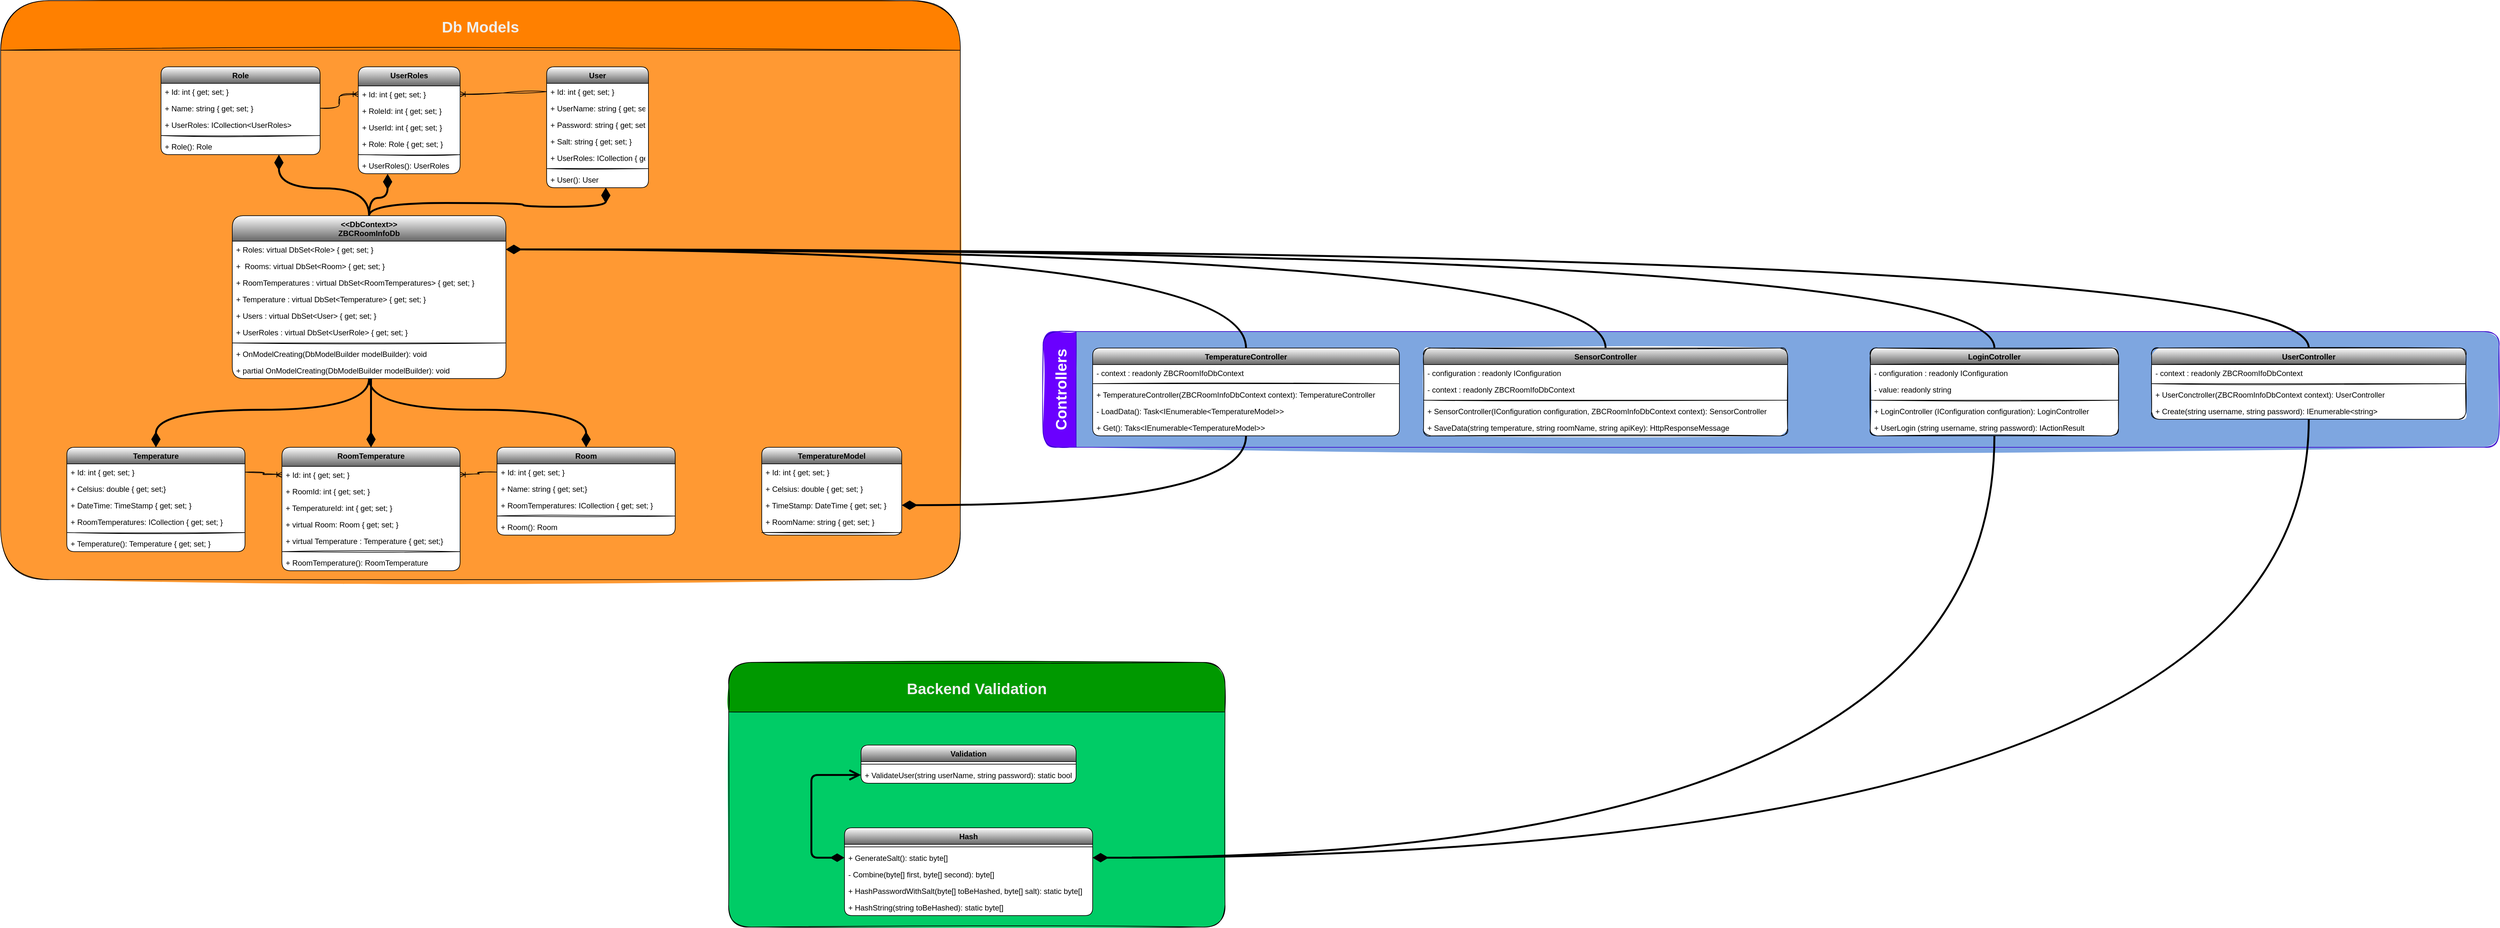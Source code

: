 <mxfile version="15.2.7" type="device"><diagram id="CDm5nGEUgBhKiWfHTegj" name="Side-1"><mxGraphModel dx="5860" dy="3357" grid="1" gridSize="26" guides="0" tooltips="1" connect="1" arrows="1" fold="1" page="0" pageScale="1" pageWidth="827" pageHeight="1169" math="0" shadow="0"><root><mxCell id="0"/><mxCell id="1" parent="0"/><mxCell id="mGqwwGnOCrVLb3pEk-3q-45" value="Controllers" style="swimlane;horizontal=0;rounded=1;shadow=0;glass=0;sketch=1;strokeColor=#3700CC;strokeWidth=1;gradientDirection=south;fillStyle=solid;fillColor=#6a00ff;fontColor=#ffffff;labelBackgroundColor=none;labelBorderColor=none;swimlaneFillColor=#7EA6E0;startSize=52;fontSize=24;" vertex="1" parent="1"><mxGeometry x="-520" y="-468" width="2288" height="182" as="geometry"/></mxCell><mxCell id="mGqwwGnOCrVLb3pEk-3q-22" value="TemperatureController" style="swimlane;fontStyle=1;align=center;verticalAlign=top;childLayout=stackLayout;horizontal=1;startSize=26;horizontalStack=0;resizeParent=1;resizeParentMax=0;resizeLast=0;collapsible=1;marginBottom=0;sketch=0;rounded=1;swimlaneFillColor=default;gradientColor=#666666;" vertex="1" parent="mGqwwGnOCrVLb3pEk-3q-45"><mxGeometry x="78" y="26" width="482" height="138" as="geometry"/></mxCell><mxCell id="mGqwwGnOCrVLb3pEk-3q-42" value="- context : readonly ZBCRoomIfoDbContext " style="text;strokeColor=none;fillColor=none;align=left;verticalAlign=top;spacingLeft=4;spacingRight=4;overflow=hidden;rotatable=0;points=[[0,0.5],[1,0.5]];portConstraint=eastwest;sketch=1;rounded=1;" vertex="1" parent="mGqwwGnOCrVLb3pEk-3q-22"><mxGeometry y="26" width="482" height="26" as="geometry"/></mxCell><mxCell id="mGqwwGnOCrVLb3pEk-3q-24" value="" style="line;strokeWidth=1;fillColor=none;align=left;verticalAlign=middle;spacingTop=-1;spacingLeft=3;spacingRight=3;rotatable=0;labelPosition=right;points=[];portConstraint=eastwest;sketch=1;rounded=1;" vertex="1" parent="mGqwwGnOCrVLb3pEk-3q-22"><mxGeometry y="52" width="482" height="8" as="geometry"/></mxCell><mxCell id="mGqwwGnOCrVLb3pEk-3q-43" value="+ TemperatureController(ZBCRoomInfoDbContext context): TemperatureController" style="text;strokeColor=none;fillColor=none;align=left;verticalAlign=top;spacingLeft=4;spacingRight=4;overflow=hidden;rotatable=0;points=[[0,0.5],[1,0.5]];portConstraint=eastwest;sketch=1;rounded=1;" vertex="1" parent="mGqwwGnOCrVLb3pEk-3q-22"><mxGeometry y="60" width="482" height="26" as="geometry"/></mxCell><mxCell id="mGqwwGnOCrVLb3pEk-3q-25" value="- LoadData(): Task&lt;IEnumerable&lt;TemperatureModel&gt;&gt;" style="text;strokeColor=none;fillColor=none;align=left;verticalAlign=top;spacingLeft=4;spacingRight=4;overflow=hidden;rotatable=0;points=[[0,0.5],[1,0.5]];portConstraint=eastwest;sketch=1;rounded=1;" vertex="1" parent="mGqwwGnOCrVLb3pEk-3q-22"><mxGeometry y="86" width="482" height="26" as="geometry"/></mxCell><mxCell id="mGqwwGnOCrVLb3pEk-3q-44" value="+ Get(): Taks&lt;IEnumerable&lt;TemperatureModel&gt;&gt;" style="text;strokeColor=none;fillColor=none;align=left;verticalAlign=top;spacingLeft=4;spacingRight=4;overflow=hidden;rotatable=0;points=[[0,0.5],[1,0.5]];portConstraint=eastwest;sketch=1;rounded=1;" vertex="1" parent="mGqwwGnOCrVLb3pEk-3q-22"><mxGeometry y="112" width="482" height="26" as="geometry"/></mxCell><mxCell id="mGqwwGnOCrVLb3pEk-3q-26" value="UserController" style="swimlane;fontStyle=1;align=center;verticalAlign=top;childLayout=stackLayout;horizontal=1;startSize=26;horizontalStack=0;resizeParent=1;resizeParentMax=0;resizeLast=0;collapsible=1;marginBottom=0;sketch=1;rounded=1;swimlaneFillColor=default;strokeWidth=1;glass=0;shadow=0;gradientColor=#666666;" vertex="1" parent="mGqwwGnOCrVLb3pEk-3q-45"><mxGeometry x="1742" y="26" width="494" height="112" as="geometry"/></mxCell><mxCell id="mGqwwGnOCrVLb3pEk-3q-46" value="- context : readonly ZBCRoomIfoDbContext " style="text;strokeColor=none;fillColor=none;align=left;verticalAlign=top;spacingLeft=4;spacingRight=4;overflow=hidden;rotatable=0;points=[[0,0.5],[1,0.5]];portConstraint=eastwest;sketch=1;rounded=1;" vertex="1" parent="mGqwwGnOCrVLb3pEk-3q-26"><mxGeometry y="26" width="494" height="26" as="geometry"/></mxCell><mxCell id="mGqwwGnOCrVLb3pEk-3q-28" value="" style="line;strokeWidth=1;fillColor=none;align=left;verticalAlign=middle;spacingTop=-1;spacingLeft=3;spacingRight=3;rotatable=0;labelPosition=right;points=[];portConstraint=eastwest;sketch=1;rounded=1;" vertex="1" parent="mGqwwGnOCrVLb3pEk-3q-26"><mxGeometry y="52" width="494" height="8" as="geometry"/></mxCell><mxCell id="mGqwwGnOCrVLb3pEk-3q-29" value="+ UserConctroller(ZBCRoomInfoDbContext context): UserController" style="text;strokeColor=none;fillColor=none;align=left;verticalAlign=top;spacingLeft=4;spacingRight=4;overflow=hidden;rotatable=0;points=[[0,0.5],[1,0.5]];portConstraint=eastwest;sketch=1;rounded=1;" vertex="1" parent="mGqwwGnOCrVLb3pEk-3q-26"><mxGeometry y="60" width="494" height="26" as="geometry"/></mxCell><mxCell id="mGqwwGnOCrVLb3pEk-3q-47" value="+ Create(string username, string password): IEnumerable&lt;string&gt;" style="text;strokeColor=none;fillColor=none;align=left;verticalAlign=top;spacingLeft=4;spacingRight=4;overflow=hidden;rotatable=0;points=[[0,0.5],[1,0.5]];portConstraint=eastwest;sketch=1;rounded=1;" vertex="1" parent="mGqwwGnOCrVLb3pEk-3q-26"><mxGeometry y="86" width="494" height="26" as="geometry"/></mxCell><mxCell id="mGqwwGnOCrVLb3pEk-3q-14" value="LoginCotroller" style="swimlane;fontStyle=1;align=center;verticalAlign=top;childLayout=stackLayout;horizontal=1;startSize=26;horizontalStack=0;resizeParent=1;resizeParentMax=0;resizeLast=0;collapsible=1;marginBottom=0;sketch=1;rounded=1;fillStyle=solid;swimlaneFillColor=default;gradientColor=#666666;" vertex="1" parent="mGqwwGnOCrVLb3pEk-3q-45"><mxGeometry x="1300" y="26" width="390" height="138" as="geometry"/></mxCell><mxCell id="mGqwwGnOCrVLb3pEk-3q-30" value="- configuration : readonly IConfiguration " style="text;strokeColor=none;fillColor=none;align=left;verticalAlign=top;spacingLeft=4;spacingRight=4;overflow=hidden;rotatable=0;points=[[0,0.5],[1,0.5]];portConstraint=eastwest;sketch=1;rounded=1;" vertex="1" parent="mGqwwGnOCrVLb3pEk-3q-14"><mxGeometry y="26" width="390" height="26" as="geometry"/></mxCell><mxCell id="mGqwwGnOCrVLb3pEk-3q-15" value="- value: readonly string" style="text;strokeColor=none;fillColor=none;align=left;verticalAlign=top;spacingLeft=4;spacingRight=4;overflow=hidden;rotatable=0;points=[[0,0.5],[1,0.5]];portConstraint=eastwest;sketch=1;rounded=1;" vertex="1" parent="mGqwwGnOCrVLb3pEk-3q-14"><mxGeometry y="52" width="390" height="26" as="geometry"/></mxCell><mxCell id="mGqwwGnOCrVLb3pEk-3q-16" value="" style="line;strokeWidth=1;fillColor=none;align=left;verticalAlign=middle;spacingTop=-1;spacingLeft=3;spacingRight=3;rotatable=0;labelPosition=right;points=[];portConstraint=eastwest;sketch=1;rounded=1;" vertex="1" parent="mGqwwGnOCrVLb3pEk-3q-14"><mxGeometry y="78" width="390" height="8" as="geometry"/></mxCell><mxCell id="mGqwwGnOCrVLb3pEk-3q-17" value="+ LoginController (IConfiguration configuration): LoginController" style="text;strokeColor=none;fillColor=none;align=left;verticalAlign=top;spacingLeft=4;spacingRight=4;overflow=hidden;rotatable=0;points=[[0,0.5],[1,0.5]];portConstraint=eastwest;sketch=1;rounded=1;" vertex="1" parent="mGqwwGnOCrVLb3pEk-3q-14"><mxGeometry y="86" width="390" height="26" as="geometry"/></mxCell><mxCell id="mGqwwGnOCrVLb3pEk-3q-37" value="+ UserLogin (string username, string password): IActionResult" style="text;strokeColor=none;fillColor=none;align=left;verticalAlign=top;spacingLeft=4;spacingRight=4;overflow=hidden;rotatable=0;points=[[0,0.5],[1,0.5]];portConstraint=eastwest;sketch=1;rounded=1;" vertex="1" parent="mGqwwGnOCrVLb3pEk-3q-14"><mxGeometry y="112" width="390" height="26" as="geometry"/></mxCell><mxCell id="mGqwwGnOCrVLb3pEk-3q-18" value="SensorController" style="swimlane;fontStyle=1;align=center;verticalAlign=top;childLayout=stackLayout;horizontal=1;startSize=26;horizontalStack=0;resizeParent=1;resizeParentMax=0;resizeLast=0;collapsible=1;marginBottom=0;sketch=1;rounded=1;swimlaneFillColor=default;gradientColor=#666666;" vertex="1" parent="mGqwwGnOCrVLb3pEk-3q-45"><mxGeometry x="598" y="26" width="572" height="138" as="geometry"/></mxCell><mxCell id="mGqwwGnOCrVLb3pEk-3q-38" value="- configuration : readonly IConfiguration " style="text;strokeColor=none;fillColor=none;align=left;verticalAlign=top;spacingLeft=4;spacingRight=4;overflow=hidden;rotatable=0;points=[[0,0.5],[1,0.5]];portConstraint=eastwest;sketch=1;rounded=1;" vertex="1" parent="mGqwwGnOCrVLb3pEk-3q-18"><mxGeometry y="26" width="572" height="26" as="geometry"/></mxCell><mxCell id="mGqwwGnOCrVLb3pEk-3q-41" value="- context : readonly ZBCRoomIfoDbContext " style="text;strokeColor=none;fillColor=none;align=left;verticalAlign=top;spacingLeft=4;spacingRight=4;overflow=hidden;rotatable=0;points=[[0,0.5],[1,0.5]];portConstraint=eastwest;sketch=1;rounded=1;" vertex="1" parent="mGqwwGnOCrVLb3pEk-3q-18"><mxGeometry y="52" width="572" height="26" as="geometry"/></mxCell><mxCell id="mGqwwGnOCrVLb3pEk-3q-20" value="" style="line;strokeWidth=1;fillColor=none;align=left;verticalAlign=middle;spacingTop=-1;spacingLeft=3;spacingRight=3;rotatable=0;labelPosition=right;points=[];portConstraint=eastwest;sketch=1;rounded=1;" vertex="1" parent="mGqwwGnOCrVLb3pEk-3q-18"><mxGeometry y="78" width="572" height="8" as="geometry"/></mxCell><mxCell id="mGqwwGnOCrVLb3pEk-3q-21" value="+ SensorController(IConfiguration configuration, ZBCRoomInfoDbContext context): SensorController" style="text;strokeColor=none;fillColor=none;align=left;verticalAlign=top;spacingLeft=4;spacingRight=4;overflow=hidden;rotatable=0;points=[[0,0.5],[1,0.5]];portConstraint=eastwest;sketch=1;rounded=1;" vertex="1" parent="mGqwwGnOCrVLb3pEk-3q-18"><mxGeometry y="86" width="572" height="26" as="geometry"/></mxCell><mxCell id="mGqwwGnOCrVLb3pEk-3q-39" value="+ SaveData(string temperature, string roomName, string apiKey): HttpResponseMessage" style="text;strokeColor=none;fillColor=none;align=left;verticalAlign=top;spacingLeft=4;spacingRight=4;overflow=hidden;rotatable=0;points=[[0,0.5],[1,0.5]];portConstraint=eastwest;sketch=1;rounded=1;" vertex="1" parent="mGqwwGnOCrVLb3pEk-3q-18"><mxGeometry y="112" width="572" height="26" as="geometry"/></mxCell><mxCell id="mGqwwGnOCrVLb3pEk-3q-53" value="Db Models" style="swimlane;rounded=1;shadow=0;glass=0;labelBackgroundColor=none;sketch=1;fontSize=24;strokeColor=default;strokeWidth=1;gradientColor=none;gradientDirection=south;html=0;startSize=78;arcSize=50;swimlaneFillColor=#FF9933;fillStyle=solid;fontColor=#F0F0F0;labelBorderColor=none;fillColor=#FF8000;" vertex="1" parent="1"><mxGeometry x="-2158" y="-988" width="1508" height="910" as="geometry"/></mxCell><mxCell id="quwznaaUZjomV5r4Gqjx-1" value="Room" style="swimlane;fontStyle=1;align=center;verticalAlign=top;childLayout=stackLayout;horizontal=1;startSize=26;horizontalStack=0;resizeParent=1;resizeParentMax=0;resizeLast=0;collapsible=1;marginBottom=0;sketch=0;rounded=1;swimlaneFillColor=default;gradientColor=#666666;" parent="mGqwwGnOCrVLb3pEk-3q-53" vertex="1"><mxGeometry x="780" y="702" width="280" height="138" as="geometry"/></mxCell><mxCell id="quwznaaUZjomV5r4Gqjx-2" value="+ Id: int { get; set; }" style="text;strokeColor=none;fillColor=none;align=left;verticalAlign=top;spacingLeft=4;spacingRight=4;overflow=hidden;rotatable=0;points=[[0,0.5],[1,0.5]];portConstraint=eastwest;sketch=1;rounded=1;" parent="quwznaaUZjomV5r4Gqjx-1" vertex="1"><mxGeometry y="26" width="280" height="26" as="geometry"/></mxCell><mxCell id="quwznaaUZjomV5r4Gqjx-33" value="+ Name: string { get; set;}" style="text;strokeColor=none;fillColor=none;align=left;verticalAlign=top;spacingLeft=4;spacingRight=4;overflow=hidden;rotatable=0;points=[[0,0.5],[1,0.5]];portConstraint=eastwest;sketch=1;rounded=1;" parent="quwznaaUZjomV5r4Gqjx-1" vertex="1"><mxGeometry y="52" width="280" height="26" as="geometry"/></mxCell><mxCell id="quwznaaUZjomV5r4Gqjx-32" value="+ RoomTemperatures: ICollection { get; set; }" style="text;strokeColor=none;fillColor=none;align=left;verticalAlign=top;spacingLeft=4;spacingRight=4;overflow=hidden;rotatable=0;points=[[0,0.5],[1,0.5]];portConstraint=eastwest;sketch=1;rounded=1;" parent="quwznaaUZjomV5r4Gqjx-1" vertex="1"><mxGeometry y="78" width="280" height="26" as="geometry"/></mxCell><mxCell id="quwznaaUZjomV5r4Gqjx-3" value="" style="line;strokeWidth=1;fillColor=none;align=left;verticalAlign=middle;spacingTop=-1;spacingLeft=3;spacingRight=3;rotatable=0;labelPosition=right;points=[];portConstraint=eastwest;sketch=1;rounded=1;" parent="quwznaaUZjomV5r4Gqjx-1" vertex="1"><mxGeometry y="104" width="280" height="8" as="geometry"/></mxCell><mxCell id="quwznaaUZjomV5r4Gqjx-4" value="+ Room(): Room" style="text;strokeColor=none;fillColor=none;align=left;verticalAlign=top;spacingLeft=4;spacingRight=4;overflow=hidden;rotatable=0;points=[[0,0.5],[1,0.5]];portConstraint=eastwest;sketch=1;rounded=1;" parent="quwznaaUZjomV5r4Gqjx-1" vertex="1"><mxGeometry y="112" width="280" height="26" as="geometry"/></mxCell><mxCell id="quwznaaUZjomV5r4Gqjx-5" value="Role" style="swimlane;fontStyle=1;align=center;verticalAlign=top;childLayout=stackLayout;horizontal=1;startSize=26;horizontalStack=0;resizeParent=1;resizeParentMax=0;resizeLast=0;collapsible=1;marginBottom=0;sketch=0;rounded=1;swimlaneFillColor=default;gradientColor=#666666;" parent="mGqwwGnOCrVLb3pEk-3q-53" vertex="1"><mxGeometry x="252" y="104" width="250" height="138" as="geometry"/></mxCell><mxCell id="quwznaaUZjomV5r4Gqjx-6" value="+ Id: int { get; set; }" style="text;strokeColor=none;fillColor=none;align=left;verticalAlign=top;spacingLeft=4;spacingRight=4;overflow=hidden;rotatable=0;points=[[0,0.5],[1,0.5]];portConstraint=eastwest;sketch=1;rounded=1;" parent="quwznaaUZjomV5r4Gqjx-5" vertex="1"><mxGeometry y="26" width="250" height="26" as="geometry"/></mxCell><mxCell id="quwznaaUZjomV5r4Gqjx-30" value="+ Name: string { get; set; }" style="text;strokeColor=none;fillColor=none;align=left;verticalAlign=top;spacingLeft=4;spacingRight=4;overflow=hidden;rotatable=0;points=[[0,0.5],[1,0.5]];portConstraint=eastwest;sketch=1;rounded=1;" parent="quwznaaUZjomV5r4Gqjx-5" vertex="1"><mxGeometry y="52" width="250" height="26" as="geometry"/></mxCell><mxCell id="quwznaaUZjomV5r4Gqjx-31" value="+ UserRoles: ICollection&lt;UserRoles&gt;" style="text;strokeColor=none;fillColor=none;align=left;verticalAlign=top;spacingLeft=4;spacingRight=4;overflow=hidden;rotatable=0;points=[[0,0.5],[1,0.5]];portConstraint=eastwest;sketch=1;rounded=1;" parent="quwznaaUZjomV5r4Gqjx-5" vertex="1"><mxGeometry y="78" width="250" height="26" as="geometry"/></mxCell><mxCell id="quwznaaUZjomV5r4Gqjx-7" value="" style="line;strokeWidth=1;fillColor=none;align=left;verticalAlign=middle;spacingTop=-1;spacingLeft=3;spacingRight=3;rotatable=0;labelPosition=right;points=[];portConstraint=eastwest;sketch=1;rounded=1;" parent="quwznaaUZjomV5r4Gqjx-5" vertex="1"><mxGeometry y="104" width="250" height="8" as="geometry"/></mxCell><mxCell id="quwznaaUZjomV5r4Gqjx-8" value="+ Role(): Role" style="text;strokeColor=none;fillColor=none;align=left;verticalAlign=top;spacingLeft=4;spacingRight=4;overflow=hidden;rotatable=0;points=[[0,0.5],[1,0.5]];portConstraint=eastwest;sketch=1;rounded=1;" parent="quwznaaUZjomV5r4Gqjx-5" vertex="1"><mxGeometry y="112" width="250" height="26" as="geometry"/></mxCell><mxCell id="quwznaaUZjomV5r4Gqjx-13" value="Temperature" style="swimlane;fontStyle=1;align=center;verticalAlign=top;childLayout=stackLayout;horizontal=1;startSize=26;horizontalStack=0;resizeParent=1;resizeParentMax=0;resizeLast=0;collapsible=1;marginBottom=0;sketch=0;rounded=1;swimlaneFillColor=default;gradientColor=#666666;" parent="mGqwwGnOCrVLb3pEk-3q-53" vertex="1"><mxGeometry x="104" y="702" width="280" height="164" as="geometry"/></mxCell><mxCell id="quwznaaUZjomV5r4Gqjx-14" value="+ Id: int { get; set; }" style="text;strokeColor=none;fillColor=none;align=left;verticalAlign=top;spacingLeft=4;spacingRight=4;overflow=hidden;rotatable=0;points=[[0,0.5],[1,0.5]];portConstraint=eastwest;sketch=1;rounded=1;" parent="quwznaaUZjomV5r4Gqjx-13" vertex="1"><mxGeometry y="26" width="280" height="26" as="geometry"/></mxCell><mxCell id="quwznaaUZjomV5r4Gqjx-39" value="+ Celsius: double { get; set;}" style="text;strokeColor=none;fillColor=none;align=left;verticalAlign=top;spacingLeft=4;spacingRight=4;overflow=hidden;rotatable=0;points=[[0,0.5],[1,0.5]];portConstraint=eastwest;sketch=1;rounded=1;" parent="quwznaaUZjomV5r4Gqjx-13" vertex="1"><mxGeometry y="52" width="280" height="26" as="geometry"/></mxCell><mxCell id="quwznaaUZjomV5r4Gqjx-40" value="+ DateTime: TimeStamp { get; set; }" style="text;strokeColor=none;fillColor=none;align=left;verticalAlign=top;spacingLeft=4;spacingRight=4;overflow=hidden;rotatable=0;points=[[0,0.5],[1,0.5]];portConstraint=eastwest;sketch=1;rounded=1;" parent="quwznaaUZjomV5r4Gqjx-13" vertex="1"><mxGeometry y="78" width="280" height="26" as="geometry"/></mxCell><mxCell id="quwznaaUZjomV5r4Gqjx-38" value="+ RoomTemperatures: ICollection { get; set; }&#10; " style="text;strokeColor=none;fillColor=none;align=left;verticalAlign=top;spacingLeft=4;spacingRight=4;overflow=hidden;rotatable=0;points=[[0,0.5],[1,0.5]];portConstraint=eastwest;sketch=1;rounded=1;" parent="quwznaaUZjomV5r4Gqjx-13" vertex="1"><mxGeometry y="104" width="280" height="26" as="geometry"/></mxCell><mxCell id="quwznaaUZjomV5r4Gqjx-15" value="" style="line;strokeWidth=1;fillColor=none;align=left;verticalAlign=middle;spacingTop=-1;spacingLeft=3;spacingRight=3;rotatable=0;labelPosition=right;points=[];portConstraint=eastwest;sketch=1;rounded=1;" parent="quwznaaUZjomV5r4Gqjx-13" vertex="1"><mxGeometry y="130" width="280" height="8" as="geometry"/></mxCell><mxCell id="quwznaaUZjomV5r4Gqjx-16" value="+ Temperature(): Temperature { get; set; }" style="text;strokeColor=none;fillColor=none;align=left;verticalAlign=top;spacingLeft=4;spacingRight=4;overflow=hidden;rotatable=0;points=[[0,0.5],[1,0.5]];portConstraint=eastwest;sketch=1;rounded=1;" parent="quwznaaUZjomV5r4Gqjx-13" vertex="1"><mxGeometry y="138" width="280" height="26" as="geometry"/></mxCell><mxCell id="quwznaaUZjomV5r4Gqjx-21" value="User" style="swimlane;fontStyle=1;align=center;verticalAlign=top;childLayout=stackLayout;horizontal=1;startSize=26;horizontalStack=0;resizeParent=1;resizeParentMax=0;resizeLast=0;collapsible=1;marginBottom=0;sketch=0;rounded=1;swimlaneFillColor=default;gradientColor=#666666;" parent="mGqwwGnOCrVLb3pEk-3q-53" vertex="1"><mxGeometry x="858" y="104" width="160" height="190" as="geometry"/></mxCell><mxCell id="quwznaaUZjomV5r4Gqjx-22" value="+ Id: int { get; set; }" style="text;strokeColor=none;fillColor=none;align=left;verticalAlign=top;spacingLeft=4;spacingRight=4;overflow=hidden;rotatable=0;points=[[0,0.5],[1,0.5]];portConstraint=eastwest;sketch=1;rounded=1;" parent="quwznaaUZjomV5r4Gqjx-21" vertex="1"><mxGeometry y="26" width="160" height="26" as="geometry"/></mxCell><mxCell id="quwznaaUZjomV5r4Gqjx-42" value="+ UserName: string { get; set; }" style="text;strokeColor=none;fillColor=none;align=left;verticalAlign=top;spacingLeft=4;spacingRight=4;overflow=hidden;rotatable=0;points=[[0,0.5],[1,0.5]];portConstraint=eastwest;sketch=1;rounded=1;" parent="quwznaaUZjomV5r4Gqjx-21" vertex="1"><mxGeometry y="52" width="160" height="26" as="geometry"/></mxCell><mxCell id="quwznaaUZjomV5r4Gqjx-43" value="+ Password: string { get; set; } " style="text;strokeColor=none;fillColor=none;align=left;verticalAlign=top;spacingLeft=4;spacingRight=4;overflow=hidden;rotatable=0;points=[[0,0.5],[1,0.5]];portConstraint=eastwest;sketch=1;rounded=1;" parent="quwznaaUZjomV5r4Gqjx-21" vertex="1"><mxGeometry y="78" width="160" height="26" as="geometry"/></mxCell><mxCell id="quwznaaUZjomV5r4Gqjx-41" value="+ Salt: string { get; set; }" style="text;strokeColor=none;fillColor=none;align=left;verticalAlign=top;spacingLeft=4;spacingRight=4;overflow=hidden;rotatable=0;points=[[0,0.5],[1,0.5]];portConstraint=eastwest;sketch=1;rounded=1;" parent="quwznaaUZjomV5r4Gqjx-21" vertex="1"><mxGeometry y="104" width="160" height="26" as="geometry"/></mxCell><mxCell id="quwznaaUZjomV5r4Gqjx-47" value="+ UserRoles: ICollection { get; set; }" style="text;strokeColor=none;fillColor=none;align=left;verticalAlign=top;spacingLeft=4;spacingRight=4;overflow=hidden;rotatable=0;points=[[0,0.5],[1,0.5]];portConstraint=eastwest;sketch=1;rounded=1;" parent="quwznaaUZjomV5r4Gqjx-21" vertex="1"><mxGeometry y="130" width="160" height="26" as="geometry"/></mxCell><mxCell id="quwznaaUZjomV5r4Gqjx-23" value="" style="line;strokeWidth=1;fillColor=none;align=left;verticalAlign=middle;spacingTop=-1;spacingLeft=3;spacingRight=3;rotatable=0;labelPosition=right;points=[];portConstraint=eastwest;sketch=1;rounded=1;" parent="quwznaaUZjomV5r4Gqjx-21" vertex="1"><mxGeometry y="156" width="160" height="8" as="geometry"/></mxCell><mxCell id="quwznaaUZjomV5r4Gqjx-24" value="+ User(): User" style="text;strokeColor=none;fillColor=none;align=left;verticalAlign=top;spacingLeft=4;spacingRight=4;overflow=hidden;rotatable=0;points=[[0,0.5],[1,0.5]];portConstraint=eastwest;sketch=1;rounded=1;" parent="quwznaaUZjomV5r4Gqjx-21" vertex="1"><mxGeometry y="164" width="160" height="26" as="geometry"/></mxCell><mxCell id="quwznaaUZjomV5r4Gqjx-25" value="UserRoles" style="swimlane;fontStyle=1;align=center;verticalAlign=top;childLayout=stackLayout;horizontal=1;startSize=30;horizontalStack=0;resizeParent=1;resizeParentMax=0;resizeLast=0;collapsible=1;marginBottom=0;sketch=0;rounded=1;swimlaneFillColor=default;gradientColor=#666666;" parent="mGqwwGnOCrVLb3pEk-3q-53" vertex="1"><mxGeometry x="562" y="104" width="160" height="168" as="geometry"/></mxCell><mxCell id="quwznaaUZjomV5r4Gqjx-26" value="+ Id: int { get; set; }" style="text;strokeColor=none;fillColor=none;align=left;verticalAlign=top;spacingLeft=4;spacingRight=4;overflow=hidden;rotatable=0;points=[[0,0.5],[1,0.5]];portConstraint=eastwest;sketch=1;rounded=1;" parent="quwznaaUZjomV5r4Gqjx-25" vertex="1"><mxGeometry y="30" width="160" height="26" as="geometry"/></mxCell><mxCell id="quwznaaUZjomV5r4Gqjx-49" value="+ RoleId: int { get; set; }" style="text;strokeColor=none;fillColor=none;align=left;verticalAlign=top;spacingLeft=4;spacingRight=4;overflow=hidden;rotatable=0;points=[[0,0.5],[1,0.5]];portConstraint=eastwest;sketch=1;rounded=1;" parent="quwznaaUZjomV5r4Gqjx-25" vertex="1"><mxGeometry y="56" width="160" height="26" as="geometry"/></mxCell><mxCell id="quwznaaUZjomV5r4Gqjx-50" value="+ UserId: int { get; set; }" style="text;strokeColor=none;fillColor=none;align=left;verticalAlign=top;spacingLeft=4;spacingRight=4;overflow=hidden;rotatable=0;points=[[0,0.5],[1,0.5]];portConstraint=eastwest;sketch=1;rounded=1;" parent="quwznaaUZjomV5r4Gqjx-25" vertex="1"><mxGeometry y="82" width="160" height="26" as="geometry"/></mxCell><mxCell id="quwznaaUZjomV5r4Gqjx-48" value="+ Role: Role { get; set; }" style="text;strokeColor=none;fillColor=none;align=left;verticalAlign=top;spacingLeft=4;spacingRight=4;overflow=hidden;rotatable=0;points=[[0,0.5],[1,0.5]];portConstraint=eastwest;sketch=1;rounded=1;" parent="quwznaaUZjomV5r4Gqjx-25" vertex="1"><mxGeometry y="108" width="160" height="26" as="geometry"/></mxCell><mxCell id="quwznaaUZjomV5r4Gqjx-27" value="" style="line;strokeWidth=1;fillColor=none;align=left;verticalAlign=middle;spacingTop=-1;spacingLeft=3;spacingRight=3;rotatable=0;labelPosition=right;points=[];portConstraint=eastwest;sketch=1;rounded=1;" parent="quwznaaUZjomV5r4Gqjx-25" vertex="1"><mxGeometry y="134" width="160" height="8" as="geometry"/></mxCell><mxCell id="quwznaaUZjomV5r4Gqjx-28" value="+ UserRoles(): UserRoles" style="text;strokeColor=none;fillColor=none;align=left;verticalAlign=top;spacingLeft=4;spacingRight=4;overflow=hidden;rotatable=0;points=[[0,0.5],[1,0.5]];portConstraint=eastwest;sketch=1;rounded=1;" parent="quwznaaUZjomV5r4Gqjx-25" vertex="1"><mxGeometry y="142" width="160" height="26" as="geometry"/></mxCell><mxCell id="quwznaaUZjomV5r4Gqjx-9" value="RoomTemperature" style="swimlane;fontStyle=1;align=center;verticalAlign=top;childLayout=stackLayout;horizontal=1;startSize=30;horizontalStack=0;resizeParent=1;resizeParentMax=0;resizeLast=0;collapsible=1;marginBottom=0;sketch=0;rounded=1;swimlaneFillColor=default;gradientColor=#666666;" parent="mGqwwGnOCrVLb3pEk-3q-53" vertex="1"><mxGeometry x="442" y="702" width="280" height="194" as="geometry"/></mxCell><mxCell id="quwznaaUZjomV5r4Gqjx-10" value="+ Id: int { get; set; }" style="text;strokeColor=none;fillColor=none;align=left;verticalAlign=top;spacingLeft=4;spacingRight=4;overflow=hidden;rotatable=0;points=[[0,0.5],[1,0.5]];portConstraint=eastwest;sketch=1;rounded=1;" parent="quwznaaUZjomV5r4Gqjx-9" vertex="1"><mxGeometry y="30" width="280" height="26" as="geometry"/></mxCell><mxCell id="quwznaaUZjomV5r4Gqjx-35" value="+ RoomId: int { get; set; }" style="text;strokeColor=none;fillColor=none;align=left;verticalAlign=top;spacingLeft=4;spacingRight=4;overflow=hidden;rotatable=0;points=[[0,0.5],[1,0.5]];portConstraint=eastwest;sketch=1;rounded=1;" parent="quwznaaUZjomV5r4Gqjx-9" vertex="1"><mxGeometry y="56" width="280" height="26" as="geometry"/></mxCell><mxCell id="quwznaaUZjomV5r4Gqjx-37" value="+ TemperatureId: int { get; set; }" style="text;strokeColor=none;fillColor=none;align=left;verticalAlign=top;spacingLeft=4;spacingRight=4;overflow=hidden;rotatable=0;points=[[0,0.5],[1,0.5]];portConstraint=eastwest;sketch=1;rounded=1;" parent="quwznaaUZjomV5r4Gqjx-9" vertex="1"><mxGeometry y="82" width="280" height="26" as="geometry"/></mxCell><mxCell id="quwznaaUZjomV5r4Gqjx-36" value="+ virtual Room: Room { get; set; }" style="text;strokeColor=none;fillColor=none;align=left;verticalAlign=top;spacingLeft=4;spacingRight=4;overflow=hidden;rotatable=0;points=[[0,0.5],[1,0.5]];portConstraint=eastwest;sketch=1;rounded=1;" parent="quwznaaUZjomV5r4Gqjx-9" vertex="1"><mxGeometry y="108" width="280" height="26" as="geometry"/></mxCell><mxCell id="quwznaaUZjomV5r4Gqjx-34" value="+ virtual Temperature : Temperature { get; set;}" style="text;strokeColor=none;fillColor=none;align=left;verticalAlign=top;spacingLeft=4;spacingRight=4;overflow=hidden;rotatable=0;points=[[0,0.5],[1,0.5]];portConstraint=eastwest;sketch=1;rounded=1;" parent="quwznaaUZjomV5r4Gqjx-9" vertex="1"><mxGeometry y="134" width="280" height="26" as="geometry"/></mxCell><mxCell id="quwznaaUZjomV5r4Gqjx-11" value="" style="line;strokeWidth=1;fillColor=none;align=left;verticalAlign=middle;spacingTop=-1;spacingLeft=3;spacingRight=3;rotatable=0;labelPosition=right;points=[];portConstraint=eastwest;sketch=1;rounded=1;" parent="quwznaaUZjomV5r4Gqjx-9" vertex="1"><mxGeometry y="160" width="280" height="8" as="geometry"/></mxCell><mxCell id="quwznaaUZjomV5r4Gqjx-12" value="+ RoomTemperature(): RoomTemperature" style="text;strokeColor=none;fillColor=none;align=left;verticalAlign=top;spacingLeft=4;spacingRight=4;overflow=hidden;rotatable=0;points=[[0,0.5],[1,0.5]];portConstraint=eastwest;sketch=1;rounded=1;" parent="quwznaaUZjomV5r4Gqjx-9" vertex="1"><mxGeometry y="168" width="280" height="26" as="geometry"/></mxCell><mxCell id="mGqwwGnOCrVLb3pEk-3q-1" value="" style="edgeStyle=entityRelationEdgeStyle;fontSize=12;html=1;endArrow=ERoneToMany;exitX=1;exitY=0.5;exitDx=0;exitDy=0;entryX=0;entryY=0.5;entryDx=0;entryDy=0;sketch=1;curved=1;" edge="1" parent="mGqwwGnOCrVLb3pEk-3q-53" source="quwznaaUZjomV5r4Gqjx-30" target="quwznaaUZjomV5r4Gqjx-26"><mxGeometry width="100" height="100" relative="1" as="geometry"><mxPoint x="842" y="514" as="sourcePoint"/><mxPoint x="942" y="414" as="targetPoint"/></mxGeometry></mxCell><mxCell id="mGqwwGnOCrVLb3pEk-3q-2" value="" style="edgeStyle=entityRelationEdgeStyle;fontSize=12;html=1;endArrow=ERoneToMany;exitX=0;exitY=0.5;exitDx=0;exitDy=0;entryX=1;entryY=0.5;entryDx=0;entryDy=0;sketch=1;curved=1;" edge="1" parent="mGqwwGnOCrVLb3pEk-3q-53" source="quwznaaUZjomV5r4Gqjx-22" target="quwznaaUZjomV5r4Gqjx-26"><mxGeometry width="100" height="100" relative="1" as="geometry"><mxPoint x="842" y="514" as="sourcePoint"/><mxPoint x="942" y="414" as="targetPoint"/></mxGeometry></mxCell><mxCell id="mGqwwGnOCrVLb3pEk-3q-3" value="" style="edgeStyle=entityRelationEdgeStyle;fontSize=12;html=1;endArrow=ERoneToMany;exitX=0;exitY=0.5;exitDx=0;exitDy=0;entryX=1;entryY=0.5;entryDx=0;entryDy=0;sketch=1;curved=1;" edge="1" parent="mGqwwGnOCrVLb3pEk-3q-53" source="quwznaaUZjomV5r4Gqjx-2" target="quwznaaUZjomV5r4Gqjx-10"><mxGeometry width="100" height="100" relative="1" as="geometry"><mxPoint x="852" y="644" as="sourcePoint"/><mxPoint x="952" y="544" as="targetPoint"/></mxGeometry></mxCell><mxCell id="mGqwwGnOCrVLb3pEk-3q-4" value="" style="edgeStyle=entityRelationEdgeStyle;fontSize=12;html=1;endArrow=ERoneToMany;exitX=1;exitY=0.5;exitDx=0;exitDy=0;sketch=1;curved=1;entryX=0;entryY=0.5;entryDx=0;entryDy=0;" edge="1" parent="mGqwwGnOCrVLb3pEk-3q-53" source="quwznaaUZjomV5r4Gqjx-14" target="quwznaaUZjomV5r4Gqjx-10"><mxGeometry width="100" height="100" relative="1" as="geometry"><mxPoint x="852" y="644" as="sourcePoint"/><mxPoint x="392" y="434" as="targetPoint"/></mxGeometry></mxCell><mxCell id="quwznaaUZjomV5r4Gqjx-17" value="TemperatureModel" style="swimlane;fontStyle=1;align=center;verticalAlign=top;childLayout=stackLayout;horizontal=1;startSize=26;horizontalStack=0;resizeParent=1;resizeParentMax=0;resizeLast=0;collapsible=1;marginBottom=0;sketch=0;rounded=1;swimlaneFillColor=default;gradientColor=#666666;" parent="mGqwwGnOCrVLb3pEk-3q-53" vertex="1"><mxGeometry x="1196" y="702" width="220" height="138" as="geometry"/></mxCell><mxCell id="quwznaaUZjomV5r4Gqjx-44" value="+ Id: int { get; set; }" style="text;strokeColor=none;fillColor=none;align=left;verticalAlign=top;spacingLeft=4;spacingRight=4;overflow=hidden;rotatable=0;points=[[0,0.5],[1,0.5]];portConstraint=eastwest;sketch=1;rounded=1;" parent="quwznaaUZjomV5r4Gqjx-17" vertex="1"><mxGeometry y="26" width="220" height="26" as="geometry"/></mxCell><mxCell id="quwznaaUZjomV5r4Gqjx-46" value="+ Celsius: double { get; set; }" style="text;strokeColor=none;fillColor=none;align=left;verticalAlign=top;spacingLeft=4;spacingRight=4;overflow=hidden;rotatable=0;points=[[0,0.5],[1,0.5]];portConstraint=eastwest;sketch=1;rounded=1;" parent="quwznaaUZjomV5r4Gqjx-17" vertex="1"><mxGeometry y="52" width="220" height="26" as="geometry"/></mxCell><mxCell id="quwznaaUZjomV5r4Gqjx-45" value="+ TimeStamp: DateTime { get; set; }" style="text;strokeColor=none;fillColor=none;align=left;verticalAlign=top;spacingLeft=4;spacingRight=4;overflow=hidden;rotatable=0;points=[[0,0.5],[1,0.5]];portConstraint=eastwest;sketch=1;rounded=1;" parent="quwznaaUZjomV5r4Gqjx-17" vertex="1"><mxGeometry y="78" width="220" height="26" as="geometry"/></mxCell><mxCell id="quwznaaUZjomV5r4Gqjx-18" value="+ RoomName: string { get; set; }" style="text;strokeColor=none;fillColor=none;align=left;verticalAlign=top;spacingLeft=4;spacingRight=4;overflow=hidden;rotatable=0;points=[[0,0.5],[1,0.5]];portConstraint=eastwest;sketch=1;rounded=1;" parent="quwznaaUZjomV5r4Gqjx-17" vertex="1"><mxGeometry y="104" width="220" height="26" as="geometry"/></mxCell><mxCell id="quwznaaUZjomV5r4Gqjx-19" value="" style="line;strokeWidth=1;fillColor=none;align=left;verticalAlign=middle;spacingTop=-1;spacingLeft=3;spacingRight=3;rotatable=0;labelPosition=right;points=[];portConstraint=eastwest;sketch=1;rounded=1;" parent="quwznaaUZjomV5r4Gqjx-17" vertex="1"><mxGeometry y="130" width="220" height="8" as="geometry"/></mxCell><mxCell id="mGqwwGnOCrVLb3pEk-3q-54" style="edgeStyle=orthogonalEdgeStyle;curved=1;rounded=0;sketch=0;orthogonalLoop=1;jettySize=auto;html=1;fontSize=24;fontColor=#F0F0F0;endSize=16;endArrow=diamondThin;endFill=1;strokeWidth=3;" edge="1" parent="mGqwwGnOCrVLb3pEk-3q-53" source="e_IxOtwfNwxc5nGuxCbu-18" target="quwznaaUZjomV5r4Gqjx-9"><mxGeometry relative="1" as="geometry"><Array as="points"><mxPoint x="582" y="676"/><mxPoint x="582" y="676"/></Array></mxGeometry></mxCell><mxCell id="mGqwwGnOCrVLb3pEk-3q-55" style="edgeStyle=orthogonalEdgeStyle;curved=1;rounded=0;sketch=0;orthogonalLoop=1;jettySize=auto;html=1;fontSize=24;fontColor=#F0F0F0;endArrow=diamondThin;endFill=1;endSize=16;strokeWidth=3;" edge="1" parent="mGqwwGnOCrVLb3pEk-3q-53" source="e_IxOtwfNwxc5nGuxCbu-18" target="quwznaaUZjomV5r4Gqjx-1"><mxGeometry relative="1" as="geometry"/></mxCell><mxCell id="mGqwwGnOCrVLb3pEk-3q-56" style="edgeStyle=orthogonalEdgeStyle;curved=1;rounded=0;sketch=0;orthogonalLoop=1;jettySize=auto;html=1;entryX=0.5;entryY=0;entryDx=0;entryDy=0;fontSize=24;fontColor=#F0F0F0;endArrow=diamondThin;endFill=1;endSize=16;strokeWidth=3;" edge="1" parent="mGqwwGnOCrVLb3pEk-3q-53" source="e_IxOtwfNwxc5nGuxCbu-18" target="quwznaaUZjomV5r4Gqjx-13"><mxGeometry relative="1" as="geometry"/></mxCell><mxCell id="mGqwwGnOCrVLb3pEk-3q-57" style="edgeStyle=orthogonalEdgeStyle;curved=1;rounded=0;sketch=0;orthogonalLoop=1;jettySize=auto;html=1;entryX=0.581;entryY=0.989;entryDx=0;entryDy=0;entryPerimeter=0;fontSize=24;fontColor=#F0F0F0;endArrow=diamondThin;endFill=1;endSize=16;strokeWidth=3;" edge="1" parent="mGqwwGnOCrVLb3pEk-3q-53" source="e_IxOtwfNwxc5nGuxCbu-18" target="quwznaaUZjomV5r4Gqjx-24"><mxGeometry relative="1" as="geometry"/></mxCell><mxCell id="mGqwwGnOCrVLb3pEk-3q-59" style="edgeStyle=orthogonalEdgeStyle;curved=1;rounded=0;sketch=0;orthogonalLoop=1;jettySize=auto;html=1;entryX=0.741;entryY=1.005;entryDx=0;entryDy=0;entryPerimeter=0;fontSize=24;fontColor=#F0F0F0;endArrow=diamondThin;endFill=1;endSize=16;strokeWidth=3;" edge="1" parent="mGqwwGnOCrVLb3pEk-3q-53" source="e_IxOtwfNwxc5nGuxCbu-18" target="quwznaaUZjomV5r4Gqjx-8"><mxGeometry relative="1" as="geometry"/></mxCell><mxCell id="e_IxOtwfNwxc5nGuxCbu-18" value="&lt;&lt;DbContext&gt;&gt;&#10;ZBCRoomInfoDb" style="swimlane;fontStyle=1;align=center;verticalAlign=top;childLayout=stackLayout;horizontal=1;startSize=40;horizontalStack=0;resizeParent=1;resizeParentMax=0;resizeLast=0;collapsible=1;marginBottom=0;sketch=0;rounded=1;swimlaneFillColor=default;gradientColor=#666666;" parent="mGqwwGnOCrVLb3pEk-3q-53" vertex="1"><mxGeometry x="364" y="338" width="430" height="256" as="geometry"/></mxCell><mxCell id="e_IxOtwfNwxc5nGuxCbu-19" value="+ Roles: virtual DbSet&lt;Role&gt; { get; set; }" style="text;strokeColor=none;fillColor=none;align=left;verticalAlign=top;spacingLeft=4;spacingRight=4;overflow=hidden;rotatable=0;points=[[0,0.5],[1,0.5]];portConstraint=eastwest;sketch=1;rounded=1;" parent="e_IxOtwfNwxc5nGuxCbu-18" vertex="1"><mxGeometry y="40" width="430" height="26" as="geometry"/></mxCell><mxCell id="e_IxOtwfNwxc5nGuxCbu-23" value="+  Rooms: virtual DbSet&lt;Room&gt; { get; set; }" style="text;strokeColor=none;fillColor=none;align=left;verticalAlign=top;spacingLeft=4;spacingRight=4;overflow=hidden;rotatable=0;points=[[0,0.5],[1,0.5]];portConstraint=eastwest;sketch=1;rounded=1;" parent="e_IxOtwfNwxc5nGuxCbu-18" vertex="1"><mxGeometry y="66" width="430" height="26" as="geometry"/></mxCell><mxCell id="e_IxOtwfNwxc5nGuxCbu-22" value="+ RoomTemperatures : virtual DbSet&lt;RoomTemperatures&gt; { get; set; }" style="text;strokeColor=none;fillColor=none;align=left;verticalAlign=top;spacingLeft=4;spacingRight=4;overflow=hidden;rotatable=0;points=[[0,0.5],[1,0.5]];portConstraint=eastwest;sketch=1;rounded=1;" parent="e_IxOtwfNwxc5nGuxCbu-18" vertex="1"><mxGeometry y="92" width="430" height="26" as="geometry"/></mxCell><mxCell id="e_IxOtwfNwxc5nGuxCbu-25" value="+ Temperature : virtual DbSet&lt;Temperature&gt; { get; set; }" style="text;strokeColor=none;fillColor=none;align=left;verticalAlign=top;spacingLeft=4;spacingRight=4;overflow=hidden;rotatable=0;points=[[0,0.5],[1,0.5]];portConstraint=eastwest;sketch=1;rounded=1;" parent="e_IxOtwfNwxc5nGuxCbu-18" vertex="1"><mxGeometry y="118" width="430" height="26" as="geometry"/></mxCell><mxCell id="mGqwwGnOCrVLb3pEk-3q-5" value="+ Users : virtual DbSet&lt;User&gt; { get; set; }" style="text;strokeColor=none;fillColor=none;align=left;verticalAlign=top;spacingLeft=4;spacingRight=4;overflow=hidden;rotatable=0;points=[[0,0.5],[1,0.5]];portConstraint=eastwest;sketch=1;rounded=1;" vertex="1" parent="e_IxOtwfNwxc5nGuxCbu-18"><mxGeometry y="144" width="430" height="26" as="geometry"/></mxCell><mxCell id="mGqwwGnOCrVLb3pEk-3q-6" value="+ UserRoles : virtual DbSet&lt;UserRole&gt; { get; set; }" style="text;strokeColor=none;fillColor=none;align=left;verticalAlign=top;spacingLeft=4;spacingRight=4;overflow=hidden;rotatable=0;points=[[0,0.5],[1,0.5]];portConstraint=eastwest;sketch=1;rounded=1;" vertex="1" parent="e_IxOtwfNwxc5nGuxCbu-18"><mxGeometry y="170" width="430" height="26" as="geometry"/></mxCell><mxCell id="e_IxOtwfNwxc5nGuxCbu-20" value="" style="line;strokeWidth=1;fillColor=none;align=left;verticalAlign=middle;spacingTop=-1;spacingLeft=3;spacingRight=3;rotatable=0;labelPosition=right;points=[];portConstraint=eastwest;sketch=1;rounded=1;" parent="e_IxOtwfNwxc5nGuxCbu-18" vertex="1"><mxGeometry y="196" width="430" height="8" as="geometry"/></mxCell><mxCell id="e_IxOtwfNwxc5nGuxCbu-21" value="+ OnModelCreating(DbModelBuilder modelBuilder): void" style="text;strokeColor=none;fillColor=none;align=left;verticalAlign=top;spacingLeft=4;spacingRight=4;overflow=hidden;rotatable=0;points=[[0,0.5],[1,0.5]];portConstraint=eastwest;sketch=1;rounded=1;" parent="e_IxOtwfNwxc5nGuxCbu-18" vertex="1"><mxGeometry y="204" width="430" height="26" as="geometry"/></mxCell><mxCell id="mGqwwGnOCrVLb3pEk-3q-7" value="+ partial OnModelCreating(DbModelBuilder modelBuilder): void" style="text;strokeColor=none;fillColor=none;align=left;verticalAlign=top;spacingLeft=4;spacingRight=4;overflow=hidden;rotatable=0;points=[[0,0.5],[1,0.5]];portConstraint=eastwest;sketch=1;rounded=1;" vertex="1" parent="e_IxOtwfNwxc5nGuxCbu-18"><mxGeometry y="230" width="430" height="26" as="geometry"/></mxCell><mxCell id="mGqwwGnOCrVLb3pEk-3q-58" style="edgeStyle=orthogonalEdgeStyle;curved=1;rounded=0;sketch=0;orthogonalLoop=1;jettySize=auto;html=1;fontSize=24;fontColor=#F0F0F0;endArrow=diamondThin;endFill=1;endSize=16;strokeWidth=3;entryX=0.288;entryY=1.013;entryDx=0;entryDy=0;entryPerimeter=0;" edge="1" parent="mGqwwGnOCrVLb3pEk-3q-53" source="e_IxOtwfNwxc5nGuxCbu-18" target="quwznaaUZjomV5r4Gqjx-28"><mxGeometry relative="1" as="geometry"><mxPoint x="650" y="312" as="targetPoint"/></mxGeometry></mxCell><mxCell id="mGqwwGnOCrVLb3pEk-3q-60" style="edgeStyle=orthogonalEdgeStyle;curved=1;rounded=0;sketch=0;orthogonalLoop=1;jettySize=auto;html=1;entryX=1;entryY=0.5;entryDx=0;entryDy=0;fontSize=24;fontColor=#F0F0F0;endArrow=diamondThin;endFill=1;endSize=16;strokeWidth=3;" edge="1" parent="1" source="mGqwwGnOCrVLb3pEk-3q-22" target="quwznaaUZjomV5r4Gqjx-45"><mxGeometry relative="1" as="geometry"/></mxCell><mxCell id="mGqwwGnOCrVLb3pEk-3q-61" style="edgeStyle=orthogonalEdgeStyle;curved=1;rounded=0;sketch=0;orthogonalLoop=1;jettySize=auto;html=1;entryX=1;entryY=0.5;entryDx=0;entryDy=0;fontSize=24;fontColor=#F0F0F0;endArrow=diamondThin;endFill=1;endSize=16;strokeWidth=3;" edge="1" parent="1" source="mGqwwGnOCrVLb3pEk-3q-22" target="e_IxOtwfNwxc5nGuxCbu-19"><mxGeometry relative="1" as="geometry"/></mxCell><mxCell id="mGqwwGnOCrVLb3pEk-3q-62" style="edgeStyle=orthogonalEdgeStyle;curved=1;rounded=0;sketch=0;orthogonalLoop=1;jettySize=auto;html=1;entryX=1;entryY=0.5;entryDx=0;entryDy=0;fontSize=24;fontColor=#F0F0F0;endArrow=diamondThin;endFill=1;endSize=16;strokeWidth=3;" edge="1" parent="1" source="mGqwwGnOCrVLb3pEk-3q-18" target="e_IxOtwfNwxc5nGuxCbu-19"><mxGeometry relative="1" as="geometry"/></mxCell><mxCell id="mGqwwGnOCrVLb3pEk-3q-64" value="Backend Validation" style="swimlane;rounded=1;shadow=0;glass=0;labelBackgroundColor=none;sketch=1;fontSize=24;fontColor=#F0F0F0;strokeColor=default;strokeWidth=1;fillColor=#009900;gradientColor=none;gradientDirection=south;html=0;startSize=78;swimlaneFillColor=#00CC66;fillStyle=solid;" vertex="1" parent="1"><mxGeometry x="-1014" y="52" width="780" height="416" as="geometry"/></mxCell><mxCell id="mGqwwGnOCrVLb3pEk-3q-80" value="Validation" style="swimlane;fontStyle=1;align=center;verticalAlign=top;childLayout=stackLayout;horizontal=1;startSize=26;horizontalStack=0;resizeParent=1;resizeParentMax=0;resizeLast=0;collapsible=1;marginBottom=0;rounded=1;sketch=0;fillStyle=solid;gradientColor=#666666;swimlaneFillColor=default;swimlaneLine=1;" vertex="1" parent="mGqwwGnOCrVLb3pEk-3q-64"><mxGeometry x="208" y="130" width="338" height="60" as="geometry"/></mxCell><mxCell id="mGqwwGnOCrVLb3pEk-3q-82" value="" style="line;strokeWidth=1;fillColor=none;align=left;verticalAlign=middle;spacingTop=-1;spacingLeft=3;spacingRight=3;rotatable=0;labelPosition=right;points=[];portConstraint=eastwest;" vertex="1" parent="mGqwwGnOCrVLb3pEk-3q-80"><mxGeometry y="26" width="338" height="8" as="geometry"/></mxCell><mxCell id="mGqwwGnOCrVLb3pEk-3q-83" value="+ ValidateUser(string userName, string password): static bool" style="text;strokeColor=none;fillColor=none;align=left;verticalAlign=top;spacingLeft=4;spacingRight=4;overflow=hidden;rotatable=0;points=[[0,0.5],[1,0.5]];portConstraint=eastwest;" vertex="1" parent="mGqwwGnOCrVLb3pEk-3q-80"><mxGeometry y="34" width="338" height="26" as="geometry"/></mxCell><mxCell id="mGqwwGnOCrVLb3pEk-3q-84" value="Hash" style="swimlane;fontStyle=1;align=center;verticalAlign=top;childLayout=stackLayout;horizontal=1;startSize=26;horizontalStack=0;resizeParent=1;resizeParentMax=0;resizeLast=0;collapsible=1;marginBottom=0;rounded=1;sketch=0;fillStyle=solid;swimlaneFillColor=default;gradientColor=#666666;" vertex="1" parent="mGqwwGnOCrVLb3pEk-3q-64"><mxGeometry x="182" y="260" width="390" height="138" as="geometry"/></mxCell><mxCell id="mGqwwGnOCrVLb3pEk-3q-86" value="" style="line;strokeWidth=1;fillColor=none;align=left;verticalAlign=middle;spacingTop=-1;spacingLeft=3;spacingRight=3;rotatable=0;labelPosition=right;points=[];portConstraint=eastwest;" vertex="1" parent="mGqwwGnOCrVLb3pEk-3q-84"><mxGeometry y="26" width="390" height="8" as="geometry"/></mxCell><mxCell id="mGqwwGnOCrVLb3pEk-3q-73" value="+ GenerateSalt(): static byte[]" style="text;strokeColor=none;fillColor=none;align=left;verticalAlign=top;spacingLeft=4;spacingRight=4;overflow=hidden;rotatable=0;points=[[0,0.5],[1,0.5]];portConstraint=eastwest;" vertex="1" parent="mGqwwGnOCrVLb3pEk-3q-84"><mxGeometry y="34" width="390" height="26" as="geometry"/></mxCell><mxCell id="mGqwwGnOCrVLb3pEk-3q-68" value="- Combine(byte[] first, byte[] second): byte[]" style="text;strokeColor=none;fillColor=none;align=left;verticalAlign=top;spacingLeft=4;spacingRight=4;overflow=hidden;rotatable=0;points=[[0,0.5],[1,0.5]];portConstraint=eastwest;" vertex="1" parent="mGqwwGnOCrVLb3pEk-3q-84"><mxGeometry y="60" width="390" height="26" as="geometry"/></mxCell><mxCell id="mGqwwGnOCrVLb3pEk-3q-74" value="+ HashPasswordWithSalt(byte[] toBeHashed, byte[] salt): static byte[]" style="text;strokeColor=none;fillColor=none;align=left;verticalAlign=top;spacingLeft=4;spacingRight=4;overflow=hidden;rotatable=0;points=[[0,0.5],[1,0.5]];portConstraint=eastwest;" vertex="1" parent="mGqwwGnOCrVLb3pEk-3q-84"><mxGeometry y="86" width="390" height="26" as="geometry"/></mxCell><mxCell id="mGqwwGnOCrVLb3pEk-3q-75" value="+ HashString(string toBeHashed): static byte[]" style="text;strokeColor=none;fillColor=none;align=left;verticalAlign=top;spacingLeft=4;spacingRight=4;overflow=hidden;rotatable=0;points=[[0,0.5],[1,0.5]];portConstraint=eastwest;" vertex="1" parent="mGqwwGnOCrVLb3pEk-3q-84"><mxGeometry y="112" width="390" height="26" as="geometry"/></mxCell><mxCell id="mGqwwGnOCrVLb3pEk-3q-96" value="" style="endArrow=open;html=1;endSize=12;startArrow=diamondThin;startSize=14;startFill=1;edgeStyle=orthogonalEdgeStyle;align=left;verticalAlign=bottom;fontSize=24;fontColor=#F0F0F0;strokeWidth=3;entryX=0;entryY=0.5;entryDx=0;entryDy=0;exitX=0;exitY=0.5;exitDx=0;exitDy=0;" edge="1" parent="mGqwwGnOCrVLb3pEk-3q-64" source="mGqwwGnOCrVLb3pEk-3q-73" target="mGqwwGnOCrVLb3pEk-3q-83"><mxGeometry x="-0.8" y="-21" relative="1" as="geometry"><mxPoint x="338" y="234" as="sourcePoint"/><mxPoint x="524" y="338" as="targetPoint"/><Array as="points"><mxPoint x="130" y="307"/><mxPoint x="130" y="177"/></Array><mxPoint as="offset"/></mxGeometry></mxCell><mxCell id="mGqwwGnOCrVLb3pEk-3q-97" style="edgeStyle=orthogonalEdgeStyle;curved=1;rounded=0;sketch=0;orthogonalLoop=1;jettySize=auto;html=1;fontSize=24;fontColor=#F0F0F0;endArrow=diamondThin;endFill=1;startSize=26;endSize=16;strokeWidth=3;entryX=1;entryY=0.5;entryDx=0;entryDy=0;" edge="1" parent="1" source="mGqwwGnOCrVLb3pEk-3q-26" target="e_IxOtwfNwxc5nGuxCbu-19"><mxGeometry relative="1" as="geometry"/></mxCell><mxCell id="mGqwwGnOCrVLb3pEk-3q-98" style="edgeStyle=orthogonalEdgeStyle;curved=1;rounded=0;sketch=0;orthogonalLoop=1;jettySize=auto;html=1;entryX=1;entryY=0.5;entryDx=0;entryDy=0;fontSize=24;fontColor=#F0F0F0;endArrow=diamondThin;endFill=1;startSize=26;endSize=16;strokeWidth=3;" edge="1" parent="1" source="mGqwwGnOCrVLb3pEk-3q-14" target="mGqwwGnOCrVLb3pEk-3q-73"><mxGeometry relative="1" as="geometry"/></mxCell><mxCell id="mGqwwGnOCrVLb3pEk-3q-99" style="edgeStyle=orthogonalEdgeStyle;curved=1;rounded=0;sketch=0;orthogonalLoop=1;jettySize=auto;html=1;entryX=1;entryY=0.5;entryDx=0;entryDy=0;fontSize=24;fontColor=#F0F0F0;endArrow=diamondThin;endFill=1;startSize=26;endSize=16;strokeWidth=3;" edge="1" parent="1" source="mGqwwGnOCrVLb3pEk-3q-26" target="mGqwwGnOCrVLb3pEk-3q-73"><mxGeometry relative="1" as="geometry"/></mxCell><mxCell id="mGqwwGnOCrVLb3pEk-3q-100" style="edgeStyle=orthogonalEdgeStyle;curved=1;rounded=0;sketch=0;orthogonalLoop=1;jettySize=auto;html=1;entryX=1;entryY=0.5;entryDx=0;entryDy=0;fontSize=24;fontColor=#F0F0F0;endArrow=diamondThin;endFill=1;startSize=26;endSize=16;strokeWidth=3;" edge="1" parent="1" source="mGqwwGnOCrVLb3pEk-3q-14" target="e_IxOtwfNwxc5nGuxCbu-19"><mxGeometry relative="1" as="geometry"/></mxCell></root></mxGraphModel></diagram></mxfile>